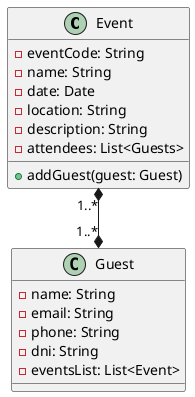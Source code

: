 @startuml Class Diagram

class Event {
    - eventCode: String
    - name: String
    - date: Date
    - location: String
    - description: String
    - attendees: List<Guests>
    + addGuest(guest: Guest)
}

class Guest {
    - name: String
    - email: String
    - phone: String
    - dni: String
    - eventsList: List<Event>
}

Event "1..*" *--* "1..*" Guest